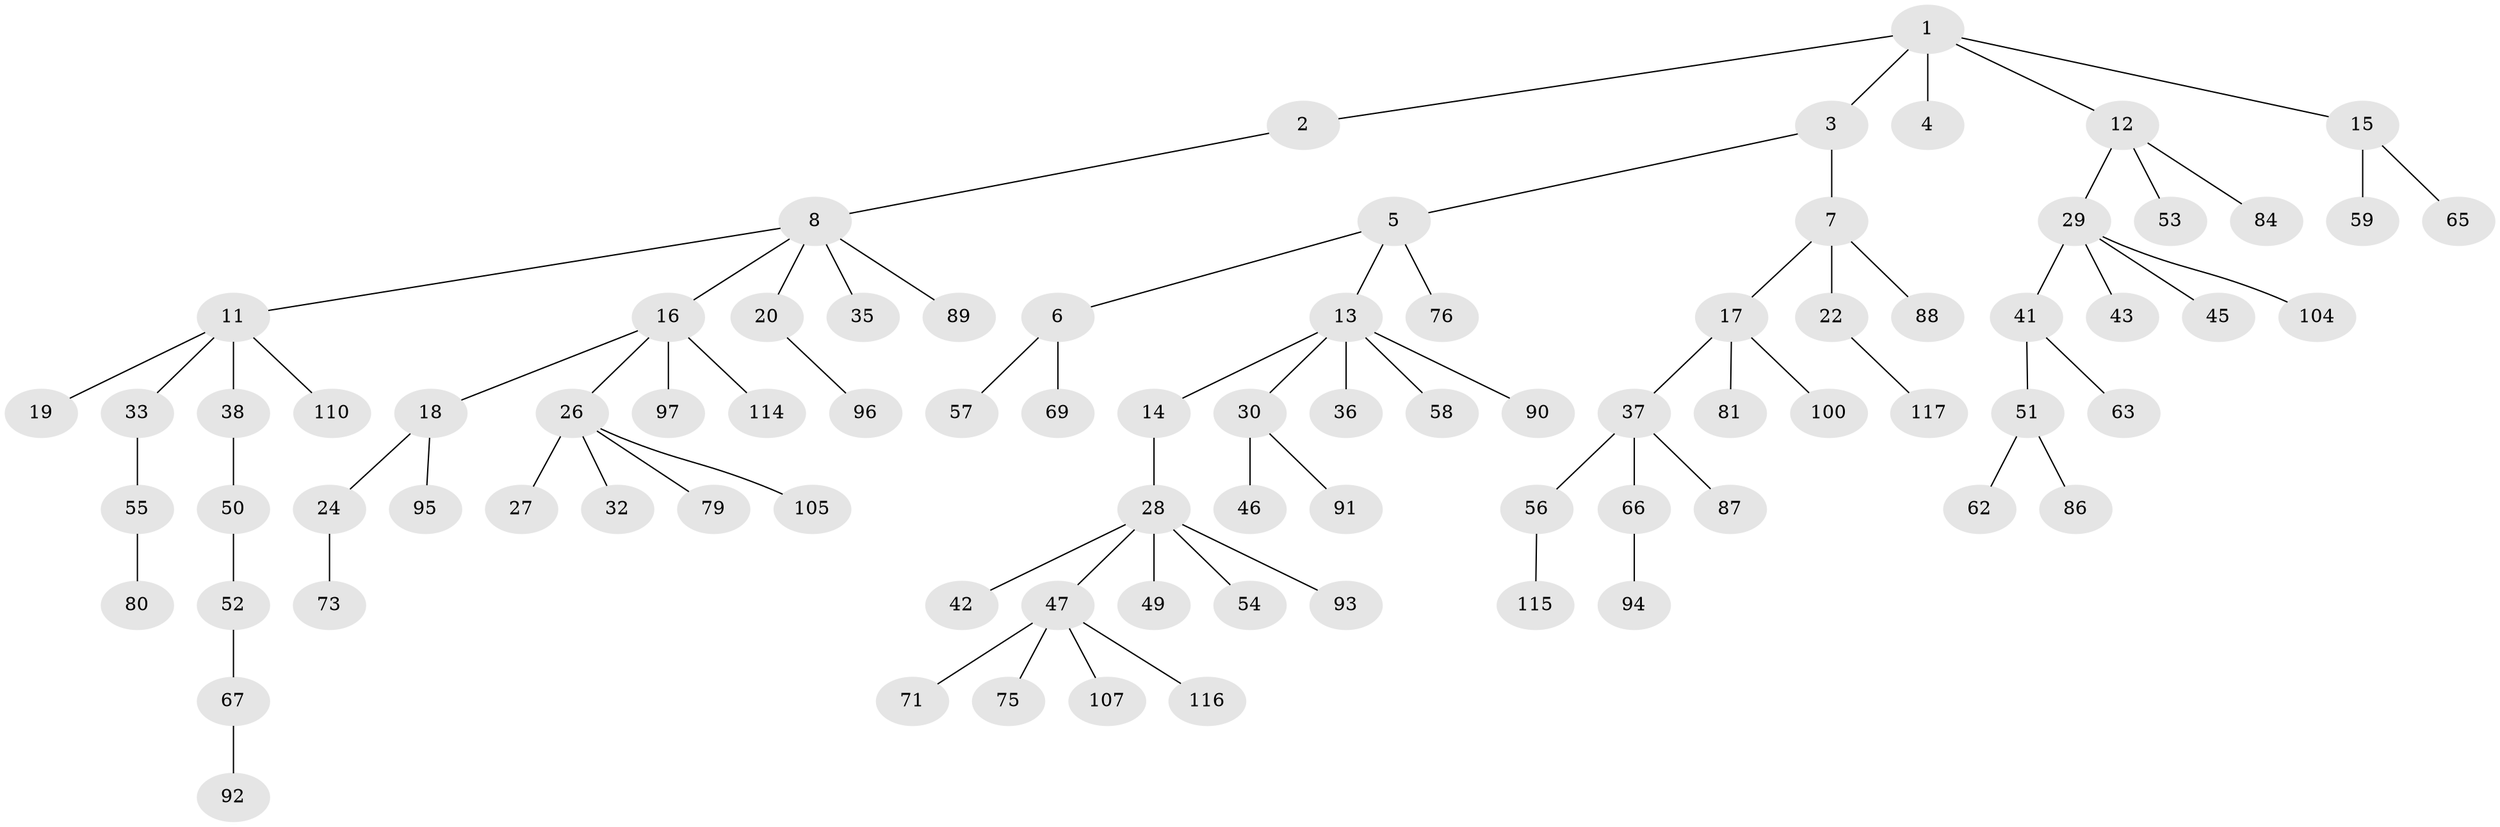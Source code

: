 // Generated by graph-tools (version 1.1) at 2025/52/02/27/25 19:52:11]
// undirected, 83 vertices, 82 edges
graph export_dot {
graph [start="1"]
  node [color=gray90,style=filled];
  1;
  2;
  3 [super="+83"];
  4 [super="+31"];
  5 [super="+60"];
  6 [super="+23"];
  7 [super="+10"];
  8 [super="+9"];
  11 [super="+74"];
  12 [super="+119"];
  13 [super="+34"];
  14 [super="+21"];
  15 [super="+70"];
  16 [super="+25"];
  17 [super="+72"];
  18;
  19;
  20;
  22;
  24 [super="+39"];
  26 [super="+82"];
  27;
  28 [super="+40"];
  29 [super="+78"];
  30 [super="+44"];
  32;
  33;
  35;
  36 [super="+102"];
  37 [super="+61"];
  38 [super="+48"];
  41;
  42;
  43;
  45;
  46;
  47 [super="+68"];
  49;
  50 [super="+113"];
  51 [super="+77"];
  52;
  53;
  54;
  55 [super="+111"];
  56 [super="+99"];
  57 [super="+64"];
  58;
  59;
  62;
  63;
  65;
  66;
  67;
  69;
  71;
  73 [super="+101"];
  75 [super="+85"];
  76 [super="+108"];
  79 [super="+98"];
  80 [super="+118"];
  81;
  84;
  86;
  87;
  88;
  89;
  90 [super="+109"];
  91;
  92;
  93;
  94 [super="+103"];
  95;
  96 [super="+112"];
  97;
  100;
  104 [super="+106"];
  105;
  107;
  110;
  114;
  115;
  116;
  117;
  1 -- 2;
  1 -- 3;
  1 -- 4;
  1 -- 12;
  1 -- 15;
  2 -- 8;
  3 -- 5;
  3 -- 7;
  5 -- 6;
  5 -- 13;
  5 -- 76;
  6 -- 69;
  6 -- 57;
  7 -- 22;
  7 -- 88;
  7 -- 17;
  8 -- 11;
  8 -- 20;
  8 -- 35;
  8 -- 16;
  8 -- 89;
  11 -- 19;
  11 -- 33;
  11 -- 38;
  11 -- 110;
  12 -- 29;
  12 -- 53;
  12 -- 84;
  13 -- 14;
  13 -- 30;
  13 -- 58;
  13 -- 90;
  13 -- 36;
  14 -- 28;
  15 -- 59;
  15 -- 65;
  16 -- 18;
  16 -- 97;
  16 -- 26;
  16 -- 114;
  17 -- 37;
  17 -- 81;
  17 -- 100;
  18 -- 24;
  18 -- 95;
  20 -- 96;
  22 -- 117;
  24 -- 73;
  26 -- 27;
  26 -- 32;
  26 -- 79;
  26 -- 105;
  28 -- 42;
  28 -- 47;
  28 -- 54;
  28 -- 49;
  28 -- 93;
  29 -- 41;
  29 -- 43;
  29 -- 45;
  29 -- 104;
  30 -- 46;
  30 -- 91;
  33 -- 55;
  37 -- 56;
  37 -- 66;
  37 -- 87;
  38 -- 50;
  41 -- 51;
  41 -- 63;
  47 -- 71;
  47 -- 75;
  47 -- 107;
  47 -- 116;
  50 -- 52;
  51 -- 62;
  51 -- 86;
  52 -- 67;
  55 -- 80;
  56 -- 115;
  66 -- 94;
  67 -- 92;
}

